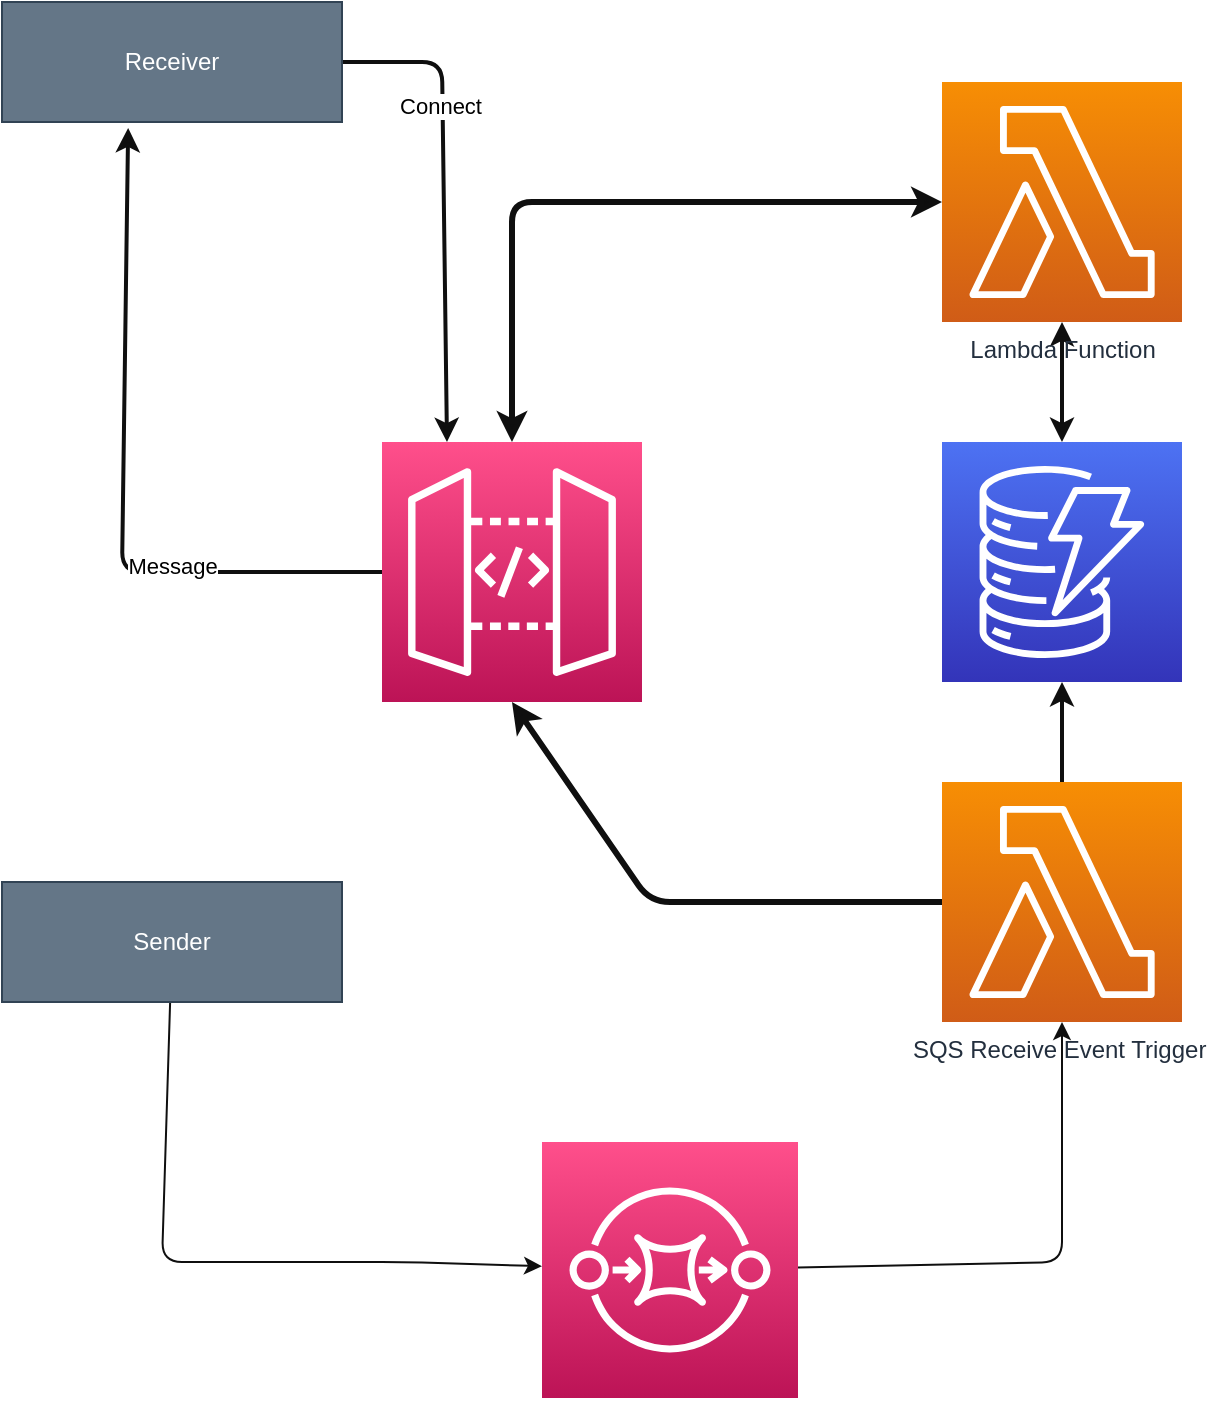 <mxfile>
    <diagram id="NIkIZAw7Wrx_4hU7dpZX" name="ページ1">
        <mxGraphModel dx="1053" dy="792" grid="1" gridSize="10" guides="1" tooltips="1" connect="1" arrows="1" fold="1" page="1" pageScale="1" pageWidth="827" pageHeight="1169" background="#FFFFFF" math="0" shadow="0">
            <root>
                <mxCell id="0"/>
                <mxCell id="1" parent="0"/>
                <mxCell id="58" style="edgeStyle=none;html=1;exitX=0;exitY=0.5;exitDx=0;exitDy=0;exitPerimeter=0;strokeColor=#0F0F0F;strokeWidth=2;startArrow=none;startFill=0;entryX=0.371;entryY=1.05;entryDx=0;entryDy=0;entryPerimeter=0;" edge="1" parent="1" source="2" target="21">
                    <mxGeometry relative="1" as="geometry">
                        <mxPoint x="110" y="290" as="targetPoint"/>
                        <Array as="points">
                            <mxPoint x="110" y="455"/>
                        </Array>
                    </mxGeometry>
                </mxCell>
                <mxCell id="61" value="Message" style="edgeLabel;html=1;align=center;verticalAlign=middle;resizable=0;points=[];" vertex="1" connectable="0" parent="58">
                    <mxGeometry x="-0.403" y="-3" relative="1" as="geometry">
                        <mxPoint as="offset"/>
                    </mxGeometry>
                </mxCell>
                <mxCell id="2" value="" style="sketch=0;points=[[0,0,0],[0.25,0,0],[0.5,0,0],[0.75,0,0],[1,0,0],[0,1,0],[0.25,1,0],[0.5,1,0],[0.75,1,0],[1,1,0],[0,0.25,0],[0,0.5,0],[0,0.75,0],[1,0.25,0],[1,0.5,0],[1,0.75,0]];outlineConnect=0;fontColor=#232F3E;gradientColor=#FF4F8B;gradientDirection=north;fillColor=#BC1356;strokeColor=#ffffff;dashed=0;verticalLabelPosition=bottom;verticalAlign=top;align=center;html=1;fontSize=12;fontStyle=0;aspect=fixed;shape=mxgraph.aws4.resourceIcon;resIcon=mxgraph.aws4.api_gateway;" parent="1" vertex="1">
                    <mxGeometry x="240" y="390" width="130" height="130" as="geometry"/>
                </mxCell>
                <mxCell id="3" value="" style="sketch=0;points=[[0,0,0],[0.25,0,0],[0.5,0,0],[0.75,0,0],[1,0,0],[0,1,0],[0.25,1,0],[0.5,1,0],[0.75,1,0],[1,1,0],[0,0.25,0],[0,0.5,0],[0,0.75,0],[1,0.25,0],[1,0.5,0],[1,0.75,0]];outlineConnect=0;fontColor=#232F3E;gradientColor=#4D72F3;gradientDirection=north;fillColor=#3334B9;strokeColor=#ffffff;dashed=0;verticalLabelPosition=bottom;verticalAlign=top;align=center;html=1;fontSize=12;fontStyle=0;aspect=fixed;shape=mxgraph.aws4.resourceIcon;resIcon=mxgraph.aws4.dynamodb;" parent="1" vertex="1">
                    <mxGeometry x="520" y="390" width="120" height="120" as="geometry"/>
                </mxCell>
                <mxCell id="56" style="edgeStyle=none;html=1;strokeColor=#0F0F0F;entryX=0.5;entryY=0;entryDx=0;entryDy=0;entryPerimeter=0;strokeWidth=3;startArrow=classic;startFill=1;" edge="1" parent="1" source="4" target="2">
                    <mxGeometry relative="1" as="geometry">
                        <mxPoint x="320" y="270" as="targetPoint"/>
                        <Array as="points">
                            <mxPoint x="305" y="270"/>
                        </Array>
                    </mxGeometry>
                </mxCell>
                <mxCell id="57" value="" style="edgeStyle=none;html=1;strokeColor=#0F0F0F;strokeWidth=2;startArrow=classic;startFill=1;" edge="1" parent="1" source="4" target="3">
                    <mxGeometry relative="1" as="geometry"/>
                </mxCell>
                <mxCell id="4" value="&lt;div style=&quot;&quot;&gt;&lt;span style=&quot;background-color: initial;&quot;&gt;Lambda Function&lt;/span&gt;&lt;/div&gt;" style="sketch=0;points=[[0,0,0],[0.25,0,0],[0.5,0,0],[0.75,0,0],[1,0,0],[0,1,0],[0.25,1,0],[0.5,1,0],[0.75,1,0],[1,1,0],[0,0.25,0],[0,0.5,0],[0,0.75,0],[1,0.25,0],[1,0.5,0],[1,0.75,0]];outlineConnect=0;fontColor=#232F3E;gradientColor=#F78E04;gradientDirection=north;fillColor=#D05C17;strokeColor=#ffffff;dashed=0;verticalLabelPosition=bottom;verticalAlign=top;align=center;html=1;fontSize=12;fontStyle=0;aspect=fixed;shape=mxgraph.aws4.resourceIcon;resIcon=mxgraph.aws4.lambda;" parent="1" vertex="1">
                    <mxGeometry x="520" y="210" width="120" height="120" as="geometry"/>
                </mxCell>
                <mxCell id="48" value="" style="edgeStyle=none;html=1;strokeColor=#0F0F0F;" edge="1" parent="1" source="5" target="7">
                    <mxGeometry relative="1" as="geometry">
                        <Array as="points">
                            <mxPoint x="580" y="800"/>
                            <mxPoint x="580" y="720"/>
                        </Array>
                    </mxGeometry>
                </mxCell>
                <mxCell id="5" value="" style="sketch=0;points=[[0,0,0],[0.25,0,0],[0.5,0,0],[0.75,0,0],[1,0,0],[0,1,0],[0.25,1,0],[0.5,1,0],[0.75,1,0],[1,1,0],[0,0.25,0],[0,0.5,0],[0,0.75,0],[1,0.25,0],[1,0.5,0],[1,0.75,0]];outlineConnect=0;fontColor=#232F3E;gradientColor=#FF4F8B;gradientDirection=north;fillColor=#BC1356;strokeColor=#ffffff;dashed=0;verticalLabelPosition=bottom;verticalAlign=top;align=center;html=1;fontSize=12;fontStyle=0;aspect=fixed;shape=mxgraph.aws4.resourceIcon;resIcon=mxgraph.aws4.sqs;" parent="1" vertex="1">
                    <mxGeometry x="320" y="740" width="128" height="128" as="geometry"/>
                </mxCell>
                <mxCell id="49" value="" style="edgeStyle=none;html=1;strokeColor=#0F0F0F;strokeWidth=2;" edge="1" parent="1" source="7" target="3">
                    <mxGeometry relative="1" as="geometry"/>
                </mxCell>
                <mxCell id="54" value="" style="edgeStyle=none;html=1;strokeColor=#0F0F0F;entryX=0.5;entryY=1;entryDx=0;entryDy=0;entryPerimeter=0;strokeWidth=3;" edge="1" parent="1" source="7" target="2">
                    <mxGeometry relative="1" as="geometry">
                        <mxPoint x="380" y="500" as="targetPoint"/>
                        <Array as="points">
                            <mxPoint x="374" y="620"/>
                        </Array>
                    </mxGeometry>
                </mxCell>
                <mxCell id="7" value="SQS Receive Event Trigger&amp;nbsp;" style="sketch=0;points=[[0,0,0],[0.25,0,0],[0.5,0,0],[0.75,0,0],[1,0,0],[0,1,0],[0.25,1,0],[0.5,1,0],[0.75,1,0],[1,1,0],[0,0.25,0],[0,0.5,0],[0,0.75,0],[1,0.25,0],[1,0.5,0],[1,0.75,0]];outlineConnect=0;fontColor=#232F3E;gradientColor=#F78E04;gradientDirection=north;fillColor=#D05C17;strokeColor=#ffffff;dashed=0;verticalLabelPosition=bottom;verticalAlign=top;align=center;html=1;fontSize=12;fontStyle=0;aspect=fixed;shape=mxgraph.aws4.resourceIcon;resIcon=mxgraph.aws4.lambda;horizontal=1;" parent="1" vertex="1">
                    <mxGeometry x="520" y="560" width="120" height="120" as="geometry"/>
                </mxCell>
                <mxCell id="59" style="edgeStyle=none;html=1;exitX=1;exitY=0.5;exitDx=0;exitDy=0;strokeColor=#0F0F0F;strokeWidth=2;startArrow=none;startFill=0;entryX=0.25;entryY=0;entryDx=0;entryDy=0;entryPerimeter=0;" edge="1" parent="1" source="21" target="2">
                    <mxGeometry relative="1" as="geometry">
                        <mxPoint x="280" y="400" as="targetPoint"/>
                        <Array as="points">
                            <mxPoint x="270" y="200"/>
                        </Array>
                    </mxGeometry>
                </mxCell>
                <mxCell id="60" value="Connect" style="edgeLabel;html=1;align=center;verticalAlign=middle;resizable=0;points=[];" vertex="1" connectable="0" parent="59">
                    <mxGeometry x="-0.4" y="-2" relative="1" as="geometry">
                        <mxPoint as="offset"/>
                    </mxGeometry>
                </mxCell>
                <mxCell id="21" value="Receiver" style="rounded=0;whiteSpace=wrap;html=1;fillColor=#647687;fontColor=#ffffff;strokeColor=#314354;" parent="1" vertex="1">
                    <mxGeometry x="50" y="170" width="170" height="60" as="geometry"/>
                </mxCell>
                <mxCell id="47" value="" style="edgeStyle=none;html=1;strokeColor=#0F0F0F;" edge="1" parent="1" source="22" target="5">
                    <mxGeometry relative="1" as="geometry">
                        <Array as="points">
                            <mxPoint x="130" y="800"/>
                            <mxPoint x="250" y="800"/>
                        </Array>
                    </mxGeometry>
                </mxCell>
                <mxCell id="22" value="Sender" style="rounded=0;whiteSpace=wrap;html=1;fillColor=#647687;fontColor=#ffffff;strokeColor=#314354;" parent="1" vertex="1">
                    <mxGeometry x="50" y="610" width="170" height="60" as="geometry"/>
                </mxCell>
            </root>
        </mxGraphModel>
    </diagram>
</mxfile>